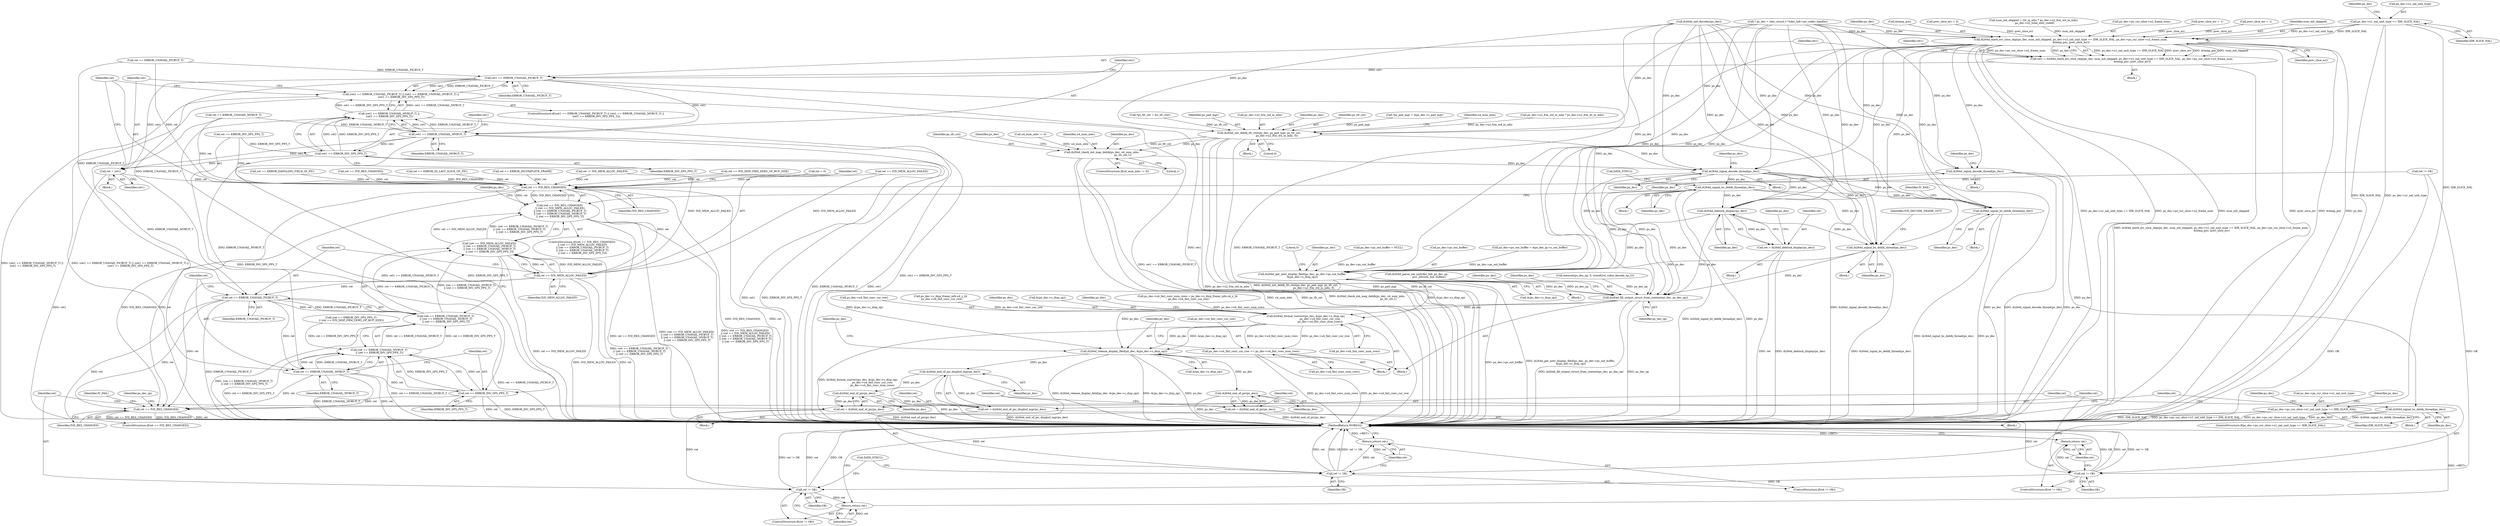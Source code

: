 digraph "0_Android_e86d3cfd2bc28dac421092106751e5638d54a848@pointer" {
"1001589" [label="(Call,ps_dec->u1_nal_unit_type == IDR_SLICE_NAL)"];
"1001586" [label="(Call,ih264d_mark_err_slice_skip(ps_dec, num_mb_skipped, ps_dec->u1_nal_unit_type == IDR_SLICE_NAL, ps_dec->ps_cur_slice->u2_frame_num,\n &temp_poc, prev_slice_err))"];
"1001584" [label="(Call,ret1 = ih264d_mark_err_slice_skip(ps_dec, num_mb_skipped, ps_dec->u1_nal_unit_type == IDR_SLICE_NAL, ps_dec->ps_cur_slice->u2_frame_num,\n &temp_poc, prev_slice_err))"];
"1001604" [label="(Call,ret1 == ERROR_UNAVAIL_PICBUF_T)"];
"1001603" [label="(Call,(ret1 == ERROR_UNAVAIL_PICBUF_T) || (ret1 == ERROR_UNAVAIL_MVBUF_T) ||\n (ret1 == ERROR_INV_SPS_PPS_T))"];
"1001608" [label="(Call,ret1 == ERROR_UNAVAIL_MVBUF_T)"];
"1001607" [label="(Call,(ret1 == ERROR_UNAVAIL_MVBUF_T) ||\n (ret1 == ERROR_INV_SPS_PPS_T))"];
"1001611" [label="(Call,ret1 == ERROR_INV_SPS_PPS_T)"];
"1001615" [label="(Call,ret = ret1)"];
"1001620" [label="(Call,ret == IVD_RES_CHANGED)"];
"1001619" [label="(Call,(ret == IVD_RES_CHANGED)\n || (ret == IVD_MEM_ALLOC_FAILED)\n || (ret == ERROR_UNAVAIL_PICBUF_T)\n || (ret == ERROR_UNAVAIL_MVBUF_T)\n || (ret == ERROR_INV_SPS_PPS_T))"];
"1001624" [label="(Call,ret == IVD_MEM_ALLOC_FAILED)"];
"1001623" [label="(Call,(ret == IVD_MEM_ALLOC_FAILED)\n || (ret == ERROR_UNAVAIL_PICBUF_T)\n || (ret == ERROR_UNAVAIL_MVBUF_T)\n || (ret == ERROR_INV_SPS_PPS_T))"];
"1001628" [label="(Call,ret == ERROR_UNAVAIL_PICBUF_T)"];
"1001627" [label="(Call,(ret == ERROR_UNAVAIL_PICBUF_T)\n || (ret == ERROR_UNAVAIL_MVBUF_T)\n || (ret == ERROR_INV_SPS_PPS_T))"];
"1001632" [label="(Call,ret == ERROR_UNAVAIL_MVBUF_T)"];
"1001631" [label="(Call,(ret == ERROR_UNAVAIL_MVBUF_T)\n || (ret == ERROR_INV_SPS_PPS_T))"];
"1001635" [label="(Call,ret == ERROR_INV_SPS_PPS_T)"];
"1001651" [label="(Call,ret == IVD_RES_CHANGED)"];
"1001639" [label="(Call,ih264d_signal_decode_thread(ps_dec))"];
"1001648" [label="(Call,ih264d_signal_bs_deblk_thread(ps_dec))"];
"1001728" [label="(Call,ih264d_init_deblk_tfr_ctxt(ps_dec, ps_pad_mgr, ps_tfr_cxt,\n                                           ps_dec->u2_frm_wd_in_mbs, 0))"];
"1001752" [label="(Call,ih264d_check_mb_map_deblk(ps_dec, u4_num_mbs,\n                                                   ps_tfr_cxt,1))"];
"1001762" [label="(Call,ih264d_signal_decode_thread(ps_dec))"];
"1001771" [label="(Call,ih264d_signal_bs_deblk_thread(ps_dec))"];
"1001870" [label="(Call,ih264d_signal_bs_deblk_thread(ps_dec))"];
"1001935" [label="(Call,ih264d_deblock_display(ps_dec))"];
"1001933" [label="(Call,ret = ih264d_deblock_display(ps_dec))"];
"1002050" [label="(Call,ih264d_signal_bs_deblk_thread(ps_dec))"];
"1002064" [label="(Call,ih264d_get_next_display_field(ps_dec, ps_dec->ps_out_buffer,\n &(ps_dec->s_disp_op)))"];
"1002092" [label="(Call,ih264d_fill_output_struct_from_context(ps_dec, ps_dec_op))"];
"1002123" [label="(Call,ih264d_format_convert(ps_dec, &(ps_dec->s_disp_op),\n                                  ps_dec->u4_fmt_conv_cur_row,\n                                  ps_dec->u4_fmt_conv_num_rows))"];
"1002135" [label="(Call,ps_dec->u4_fmt_conv_cur_row += ps_dec->u4_fmt_conv_num_rows)"];
"1002142" [label="(Call,ih264d_release_display_field(ps_dec, &(ps_dec->s_disp_op)))"];
"1002234" [label="(Call,ih264d_end_of_pic_dispbuf_mgr(ps_dec))"];
"1002232" [label="(Call,ret = ih264d_end_of_pic_dispbuf_mgr(ps_dec))"];
"1002237" [label="(Call,ret != OK)"];
"1002240" [label="(Return,return ret;)"];
"1002247" [label="(Call,ret != OK)"];
"1002250" [label="(Return,return ret;)"];
"1002244" [label="(Call,ih264d_end_of_pic(ps_dec))"];
"1002242" [label="(Call,ret = ih264d_end_of_pic(ps_dec))"];
"1002256" [label="(Call,ih264d_end_of_pic(ps_dec))"];
"1002254" [label="(Call,ret = ih264d_end_of_pic(ps_dec))"];
"1002259" [label="(Call,ret != OK)"];
"1002262" [label="(Return,return ret;)"];
"1001956" [label="(Call,ps_dec->ps_cur_slice->u1_nal_unit_type == IDR_SLICE_NAL)"];
"1001629" [label="(Identifier,ret)"];
"1002247" [label="(Call,ret != OK)"];
"1001699" [label="(Call,*ps_tfr_cxt = &s_tfr_ctxt)"];
"1001871" [label="(Identifier,ps_dec)"];
"1002051" [label="(Identifier,ps_dec)"];
"1002248" [label="(Identifier,ret)"];
"1001589" [label="(Call,ps_dec->u1_nal_unit_type == IDR_SLICE_NAL)"];
"1001588" [label="(Identifier,num_mb_skipped)"];
"1001615" [label="(Call,ret = ret1)"];
"1001650" [label="(ControlStructure,if(ret == IVD_RES_CHANGED))"];
"1002253" [label="(Block,)"];
"1002135" [label="(Call,ps_dec->u4_fmt_conv_cur_row += ps_dec->u4_fmt_conv_num_rows)"];
"1001773" [label="(Call,DATA_SYNC())"];
"1001873" [label="(Identifier,IV_FAIL)"];
"1000330" [label="(Call,ps_dec->ps_out_buffer = &ps_dec_ip->s_out_buffer)"];
"1002114" [label="(Call,ps_dec->s_disp_frame_info.u4_y_ht\n - ps_dec->u4_fmt_conv_cur_row)"];
"1001870" [label="(Call,ih264d_signal_bs_deblk_thread(ps_dec))"];
"1002244" [label="(Call,ih264d_end_of_pic(ps_dec))"];
"1002249" [label="(Identifier,OK)"];
"1002245" [label="(Identifier,ps_dec)"];
"1001614" [label="(Block,)"];
"1002250" [label="(Return,return ret;)"];
"1002124" [label="(Identifier,ps_dec)"];
"1001381" [label="(Call,ret == ERROR_DANGLING_FIELD_IN_PIC)"];
"1002231" [label="(Block,)"];
"1000194" [label="(Call,ret = 0)"];
"1000159" [label="(Call,* ps_dec = (dec_struct_t *)(dec_hdl->pv_codec_handle))"];
"1001749" [label="(Call,u4_num_mbs != 0)"];
"1002075" [label="(Literal,0)"];
"1002251" [label="(Identifier,ret)"];
"1002241" [label="(Identifier,ret)"];
"1001585" [label="(Identifier,ret1)"];
"1001596" [label="(Identifier,ps_dec)"];
"1001754" [label="(Identifier,u4_num_mbs)"];
"1002098" [label="(Identifier,ps_dec)"];
"1001634" [label="(Identifier,ERROR_UNAVAIL_MVBUF_T)"];
"1002243" [label="(Identifier,ret)"];
"1001936" [label="(Identifier,ps_dec)"];
"1002065" [label="(Identifier,ps_dec)"];
"1001587" [label="(Identifier,ps_dec)"];
"1001593" [label="(Identifier,IDR_SLICE_NAL)"];
"1001359" [label="(Call,ret == ERROR_UNAVAIL_MVBUF_T)"];
"1002139" [label="(Call,ps_dec->u4_fmt_conv_num_rows)"];
"1002152" [label="(Identifier,ps_dec)"];
"1002258" [label="(ControlStructure,if(ret != OK))"];
"1001657" [label="(Identifier,ps_dec_op)"];
"1001599" [label="(Call,&temp_poc)"];
"1001613" [label="(Identifier,ERROR_INV_SPS_PPS_T)"];
"1002132" [label="(Call,ps_dec->u4_fmt_conv_num_rows)"];
"1002254" [label="(Call,ret = ih264d_end_of_pic(ps_dec))"];
"1001347" [label="(Call,ret == IVD_RES_CHANGED)"];
"1001625" [label="(Identifier,ret)"];
"1001607" [label="(Call,(ret1 == ERROR_UNAVAIL_MVBUF_T) ||\n (ret1 == ERROR_INV_SPS_PPS_T))"];
"1001568" [label="(Call,prev_slice_err = 2)"];
"1002056" [label="(Identifier,IVD_DECODE_FRAME_OUT)"];
"1002235" [label="(Identifier,ps_dec)"];
"1002233" [label="(Identifier,ret)"];
"1002052" [label="(Block,)"];
"1001756" [label="(Literal,1)"];
"1001543" [label="(Call,num_mb_skipped = (ht_in_mbs * ps_dec->u2_frm_wd_in_mbs)\n - ps_dec->u2_total_mbs_coded)"];
"1001651" [label="(Call,ret == IVD_RES_CHANGED)"];
"1001649" [label="(Identifier,ps_dec)"];
"1001767" [label="(Identifier,ps_dec)"];
"1001635" [label="(Call,ret == ERROR_INV_SPS_PPS_T)"];
"1001955" [label="(ControlStructure,if(ps_dec->ps_cur_slice->u1_nal_unit_type == IDR_SLICE_NAL))"];
"1001601" [label="(Identifier,prev_slice_err)"];
"1001666" [label="(Block,)"];
"1002109" [label="(Block,)"];
"1001935" [label="(Call,ih264d_deblock_display(ps_dec))"];
"1001636" [label="(Identifier,ret)"];
"1001609" [label="(Identifier,ret1)"];
"1001626" [label="(Identifier,IVD_MEM_ALLOC_FAILED)"];
"1001621" [label="(Identifier,ret)"];
"1001962" [label="(Identifier,IDR_SLICE_NAL)"];
"1001957" [label="(Call,ps_dec->ps_cur_slice->u1_nal_unit_type)"];
"1001395" [label="(Call,ret == ERROR_IN_LAST_SLICE_OF_PIC)"];
"1001652" [label="(Identifier,ret)"];
"1002242" [label="(Call,ret = ih264d_end_of_pic(ps_dec))"];
"1001639" [label="(Call,ih264d_signal_decode_thread(ps_dec))"];
"1001612" [label="(Identifier,ret1)"];
"1001730" [label="(Identifier,ps_pad_mgr)"];
"1002092" [label="(Call,ih264d_fill_output_struct_from_context(ps_dec, ps_dec_op))"];
"1001748" [label="(ControlStructure,if(u4_num_mbs != 0))"];
"1002125" [label="(Call,&(ps_dec->s_disp_op))"];
"1001618" [label="(ControlStructure,if((ret == IVD_RES_CHANGED)\n || (ret == IVD_MEM_ALLOC_FAILED)\n || (ret == ERROR_UNAVAIL_PICBUF_T)\n || (ret == ERROR_UNAVAIL_MVBUF_T)\n || (ret == ERROR_INV_SPS_PPS_T)))"];
"1002049" [label="(Block,)"];
"1001763" [label="(Identifier,ps_dec)"];
"1001653" [label="(Identifier,IVD_RES_CHANGED)"];
"1002136" [label="(Call,ps_dec->u4_fmt_conv_cur_row)"];
"1002262" [label="(Return,return ret;)"];
"1001644" [label="(Identifier,ps_dec)"];
"1001732" [label="(Call,ps_dec->u2_frm_wd_in_mbs)"];
"1001753" [label="(Identifier,ps_dec)"];
"1001973" [label="(Identifier,ps_dec)"];
"1001932" [label="(Block,)"];
"1002240" [label="(Return,return ret;)"];
"1002137" [label="(Identifier,ps_dec)"];
"1002110" [label="(Call,ps_dec->u4_fmt_conv_num_rows = ps_dec->s_disp_frame_info.u4_y_ht\n - ps_dec->u4_fmt_conv_cur_row)"];
"1001664" [label="(Identifier,ps_dec)"];
"1002144" [label="(Call,&(ps_dec->s_disp_op))"];
"1002239" [label="(Identifier,OK)"];
"1001661" [label="(Identifier,IV_FAIL)"];
"1002236" [label="(ControlStructure,if(ret != OK))"];
"1001628" [label="(Call,ret == ERROR_UNAVAIL_PICBUF_T)"];
"1002263" [label="(Identifier,ret)"];
"1002255" [label="(Identifier,ret)"];
"1001755" [label="(Identifier,ps_tfr_cxt)"];
"1001622" [label="(Identifier,IVD_RES_CHANGED)"];
"1001602" [label="(ControlStructure,if((ret1 == ERROR_UNAVAIL_PICBUF_T) || (ret1 == ERROR_UNAVAIL_MVBUF_T) ||\n (ret1 == ERROR_INV_SPS_PPS_T)))"];
"1001729" [label="(Identifier,ps_dec)"];
"1001590" [label="(Call,ps_dec->u1_nal_unit_type)"];
"1001616" [label="(Identifier,ret)"];
"1001731" [label="(Identifier,ps_tfr_cxt)"];
"1001704" [label="(Call,*ps_pad_mgr = &ps_dec->s_pad_mgr)"];
"1002123" [label="(Call,ih264d_format_convert(ps_dec, &(ps_dec->s_disp_op),\n                                  ps_dec->u4_fmt_conv_cur_row,\n                                  ps_dec->u4_fmt_conv_num_rows))"];
"1002237" [label="(Call,ret != OK)"];
"1001624" [label="(Call,ret == IVD_MEM_ALLOC_FAILED)"];
"1001771" [label="(Call,ih264d_signal_bs_deblk_thread(ps_dec))"];
"1002093" [label="(Identifier,ps_dec)"];
"1001956" [label="(Call,ps_dec->ps_cur_slice->u1_nal_unit_type == IDR_SLICE_NAL)"];
"1002069" [label="(Call,&(ps_dec->s_disp_op))"];
"1001637" [label="(Identifier,ERROR_INV_SPS_PPS_T)"];
"1001619" [label="(Call,(ret == IVD_RES_CHANGED)\n || (ret == IVD_MEM_ALLOC_FAILED)\n || (ret == ERROR_UNAVAIL_PICBUF_T)\n || (ret == ERROR_UNAVAIL_MVBUF_T)\n || (ret == ERROR_INV_SPS_PPS_T))"];
"1001940" [label="(Identifier,ps_dec)"];
"1001594" [label="(Call,ps_dec->ps_cur_slice->u2_frame_num)"];
"1001604" [label="(Call,ret1 == ERROR_UNAVAIL_PICBUF_T)"];
"1001633" [label="(Identifier,ret)"];
"1001638" [label="(Block,)"];
"1001648" [label="(Call,ih264d_signal_bs_deblk_thread(ps_dec))"];
"1001759" [label="(Identifier,ps_dec)"];
"1001606" [label="(Identifier,ERROR_UNAVAIL_PICBUF_T)"];
"1001934" [label="(Identifier,ret)"];
"1002257" [label="(Identifier,ps_dec)"];
"1001737" [label="(Identifier,u4_num_mbs)"];
"1002142" [label="(Call,ih264d_release_display_field(ps_dec, &(ps_dec->s_disp_op)))"];
"1001772" [label="(Identifier,ps_dec)"];
"1002234" [label="(Call,ih264d_end_of_pic_dispbuf_mgr(ps_dec))"];
"1002238" [label="(Identifier,ret)"];
"1002246" [label="(ControlStructure,if(ret != OK))"];
"1002064" [label="(Call,ih264d_get_next_display_field(ps_dec, ps_dec->ps_out_buffer,\n &(ps_dec->s_disp_op)))"];
"1001869" [label="(Block,)"];
"1002050" [label="(Call,ih264d_signal_bs_deblk_thread(ps_dec))"];
"1001378" [label="(Call,ret == ERROR_INCOMPLETE_FRAME)"];
"1001366" [label="(Call,ret == IVD_DISP_FRM_ZERO_OP_BUF_SIZE)"];
"1001623" [label="(Call,(ret == IVD_MEM_ALLOC_FAILED)\n || (ret == ERROR_UNAVAIL_PICBUF_T)\n || (ret == ERROR_UNAVAIL_MVBUF_T)\n || (ret == ERROR_INV_SPS_PPS_T))"];
"1001617" [label="(Identifier,ret1)"];
"1001363" [label="(Call,ret == ERROR_INV_SPS_PPS_T)"];
"1001752" [label="(Call,ih264d_check_mb_map_deblk(ps_dec, u4_num_mbs,\n                                                   ps_tfr_cxt,1))"];
"1001647" [label="(Block,)"];
"1001586" [label="(Call,ih264d_mark_err_slice_skip(ps_dec, num_mb_skipped, ps_dec->u1_nal_unit_type == IDR_SLICE_NAL, ps_dec->ps_cur_slice->u2_frame_num,\n &temp_poc, prev_slice_err))"];
"1002129" [label="(Call,ps_dec->u4_fmt_conv_cur_row)"];
"1002232" [label="(Call,ret = ih264d_end_of_pic_dispbuf_mgr(ps_dec))"];
"1001933" [label="(Call,ret = ih264d_deblock_display(ps_dec))"];
"1000317" [label="(Call,ps_dec->ps_out_buffer = NULL)"];
"1002066" [label="(Call,ps_dec->ps_out_buffer)"];
"1002264" [label="(Call,DATA_SYNC())"];
"1002272" [label="(MethodReturn,WORD32)"];
"1001564" [label="(Call,prev_slice_err = 1)"];
"1001735" [label="(Literal,0)"];
"1000233" [label="(Call,memset(ps_dec_op, 0, sizeof(ivd_video_decode_op_t)))"];
"1001640" [label="(Identifier,ps_dec)"];
"1001524" [label="(Block,)"];
"1002256" [label="(Call,ih264d_end_of_pic(ps_dec))"];
"1001630" [label="(Identifier,ERROR_UNAVAIL_PICBUF_T)"];
"1001713" [label="(Call,ps_dec->u2_frm_wd_in_mbs * ps_dec->u2_frm_ht_in_mbs)"];
"1001605" [label="(Identifier,ret1)"];
"1001728" [label="(Call,ih264d_init_deblk_tfr_ctxt(ps_dec, ps_pad_mgr, ps_tfr_cxt,\n                                           ps_dec->u2_frm_wd_in_mbs, 0))"];
"1002063" [label="(Block,)"];
"1002094" [label="(Identifier,ps_dec_op)"];
"1001608" [label="(Call,ret1 == ERROR_UNAVAIL_MVBUF_T)"];
"1001770" [label="(Block,)"];
"1001510" [label="(Call,ret != IVD_MEM_ALLOC_FAILED)"];
"1001631" [label="(Call,(ret == ERROR_UNAVAIL_MVBUF_T)\n || (ret == ERROR_INV_SPS_PPS_T))"];
"1001632" [label="(Call,ret == ERROR_UNAVAIL_MVBUF_T)"];
"1001694" [label="(Block,)"];
"1001581" [label="(Call,prev_slice_err = 1)"];
"1001351" [label="(Call,ret == IVD_MEM_ALLOC_FAILED)"];
"1001326" [label="(Call,ret != OK)"];
"1001966" [label="(Identifier,ps_dec)"];
"1002259" [label="(Call,ret != OK)"];
"1001584" [label="(Call,ret1 = ih264d_mark_err_slice_skip(ps_dec, num_mb_skipped, ps_dec->u1_nal_unit_type == IDR_SLICE_NAL, ps_dec->ps_cur_slice->u2_frame_num,\n &temp_poc, prev_slice_err))"];
"1001762" [label="(Call,ih264d_signal_decode_thread(ps_dec))"];
"1001355" [label="(Call,ret == ERROR_UNAVAIL_PICBUF_T)"];
"1001320" [label="(Call,ih264d_parse_nal_unit(dec_hdl, ps_dec_op,\n                              pu1_bitstrm_buf, buflen))"];
"1001603" [label="(Call,(ret1 == ERROR_UNAVAIL_PICBUF_T) || (ret1 == ERROR_UNAVAIL_MVBUF_T) ||\n (ret1 == ERROR_INV_SPS_PPS_T))"];
"1001611" [label="(Call,ret1 == ERROR_INV_SPS_PPS_T)"];
"1000918" [label="(Call,ih264d_init_decoder(ps_dec))"];
"1001362" [label="(Call,(ret == ERROR_INV_SPS_PPS_T)\n || (ret == IVD_DISP_FRM_ZERO_OP_BUF_SIZE))"];
"1001610" [label="(Identifier,ERROR_UNAVAIL_MVBUF_T)"];
"1001627" [label="(Call,(ret == ERROR_UNAVAIL_PICBUF_T)\n || (ret == ERROR_UNAVAIL_MVBUF_T)\n || (ret == ERROR_INV_SPS_PPS_T))"];
"1002143" [label="(Identifier,ps_dec)"];
"1002260" [label="(Identifier,ret)"];
"1002261" [label="(Identifier,OK)"];
"1001620" [label="(Call,ret == IVD_RES_CHANGED)"];
"1001589" -> "1001586"  [label="AST: "];
"1001589" -> "1001593"  [label="CFG: "];
"1001590" -> "1001589"  [label="AST: "];
"1001593" -> "1001589"  [label="AST: "];
"1001596" -> "1001589"  [label="CFG: "];
"1001589" -> "1002272"  [label="DDG: IDR_SLICE_NAL"];
"1001589" -> "1002272"  [label="DDG: ps_dec->u1_nal_unit_type"];
"1001589" -> "1001586"  [label="DDG: ps_dec->u1_nal_unit_type"];
"1001589" -> "1001586"  [label="DDG: IDR_SLICE_NAL"];
"1001589" -> "1001956"  [label="DDG: IDR_SLICE_NAL"];
"1001586" -> "1001584"  [label="AST: "];
"1001586" -> "1001601"  [label="CFG: "];
"1001587" -> "1001586"  [label="AST: "];
"1001588" -> "1001586"  [label="AST: "];
"1001594" -> "1001586"  [label="AST: "];
"1001599" -> "1001586"  [label="AST: "];
"1001601" -> "1001586"  [label="AST: "];
"1001584" -> "1001586"  [label="CFG: "];
"1001586" -> "1002272"  [label="DDG: &temp_poc"];
"1001586" -> "1002272"  [label="DDG: ps_dec"];
"1001586" -> "1002272"  [label="DDG: ps_dec->u1_nal_unit_type == IDR_SLICE_NAL"];
"1001586" -> "1002272"  [label="DDG: ps_dec->ps_cur_slice->u2_frame_num"];
"1001586" -> "1002272"  [label="DDG: num_mb_skipped"];
"1001586" -> "1002272"  [label="DDG: prev_slice_err"];
"1001586" -> "1001584"  [label="DDG: ps_dec->u1_nal_unit_type == IDR_SLICE_NAL"];
"1001586" -> "1001584"  [label="DDG: prev_slice_err"];
"1001586" -> "1001584"  [label="DDG: &temp_poc"];
"1001586" -> "1001584"  [label="DDG: num_mb_skipped"];
"1001586" -> "1001584"  [label="DDG: ps_dec->ps_cur_slice->u2_frame_num"];
"1001586" -> "1001584"  [label="DDG: ps_dec"];
"1000918" -> "1001586"  [label="DDG: ps_dec"];
"1000159" -> "1001586"  [label="DDG: ps_dec"];
"1001543" -> "1001586"  [label="DDG: num_mb_skipped"];
"1001568" -> "1001586"  [label="DDG: prev_slice_err"];
"1001581" -> "1001586"  [label="DDG: prev_slice_err"];
"1001564" -> "1001586"  [label="DDG: prev_slice_err"];
"1001586" -> "1001639"  [label="DDG: ps_dec"];
"1001586" -> "1001728"  [label="DDG: ps_dec"];
"1001586" -> "1001762"  [label="DDG: ps_dec"];
"1001586" -> "1001870"  [label="DDG: ps_dec"];
"1001586" -> "1001935"  [label="DDG: ps_dec"];
"1001586" -> "1002050"  [label="DDG: ps_dec"];
"1001586" -> "1002064"  [label="DDG: ps_dec"];
"1001586" -> "1002092"  [label="DDG: ps_dec"];
"1001584" -> "1001524"  [label="AST: "];
"1001585" -> "1001584"  [label="AST: "];
"1001605" -> "1001584"  [label="CFG: "];
"1001584" -> "1002272"  [label="DDG: ih264d_mark_err_slice_skip(ps_dec, num_mb_skipped, ps_dec->u1_nal_unit_type == IDR_SLICE_NAL, ps_dec->ps_cur_slice->u2_frame_num,\n &temp_poc, prev_slice_err)"];
"1001584" -> "1001604"  [label="DDG: ret1"];
"1001604" -> "1001603"  [label="AST: "];
"1001604" -> "1001606"  [label="CFG: "];
"1001605" -> "1001604"  [label="AST: "];
"1001606" -> "1001604"  [label="AST: "];
"1001609" -> "1001604"  [label="CFG: "];
"1001603" -> "1001604"  [label="CFG: "];
"1001604" -> "1002272"  [label="DDG: ret1"];
"1001604" -> "1002272"  [label="DDG: ERROR_UNAVAIL_PICBUF_T"];
"1001604" -> "1001603"  [label="DDG: ret1"];
"1001604" -> "1001603"  [label="DDG: ERROR_UNAVAIL_PICBUF_T"];
"1001355" -> "1001604"  [label="DDG: ERROR_UNAVAIL_PICBUF_T"];
"1001604" -> "1001608"  [label="DDG: ret1"];
"1001604" -> "1001615"  [label="DDG: ret1"];
"1001604" -> "1001628"  [label="DDG: ERROR_UNAVAIL_PICBUF_T"];
"1001603" -> "1001602"  [label="AST: "];
"1001603" -> "1001607"  [label="CFG: "];
"1001607" -> "1001603"  [label="AST: "];
"1001616" -> "1001603"  [label="CFG: "];
"1001621" -> "1001603"  [label="CFG: "];
"1001603" -> "1002272"  [label="DDG: (ret1 == ERROR_UNAVAIL_MVBUF_T) ||\n (ret1 == ERROR_INV_SPS_PPS_T)"];
"1001603" -> "1002272"  [label="DDG: ret1 == ERROR_UNAVAIL_PICBUF_T"];
"1001603" -> "1002272"  [label="DDG: (ret1 == ERROR_UNAVAIL_PICBUF_T) || (ret1 == ERROR_UNAVAIL_MVBUF_T) ||\n (ret1 == ERROR_INV_SPS_PPS_T)"];
"1001607" -> "1001603"  [label="DDG: ret1 == ERROR_UNAVAIL_MVBUF_T"];
"1001607" -> "1001603"  [label="DDG: ret1 == ERROR_INV_SPS_PPS_T"];
"1001608" -> "1001607"  [label="AST: "];
"1001608" -> "1001610"  [label="CFG: "];
"1001609" -> "1001608"  [label="AST: "];
"1001610" -> "1001608"  [label="AST: "];
"1001612" -> "1001608"  [label="CFG: "];
"1001607" -> "1001608"  [label="CFG: "];
"1001608" -> "1002272"  [label="DDG: ERROR_UNAVAIL_MVBUF_T"];
"1001608" -> "1002272"  [label="DDG: ret1"];
"1001608" -> "1001607"  [label="DDG: ret1"];
"1001608" -> "1001607"  [label="DDG: ERROR_UNAVAIL_MVBUF_T"];
"1001359" -> "1001608"  [label="DDG: ERROR_UNAVAIL_MVBUF_T"];
"1001608" -> "1001611"  [label="DDG: ret1"];
"1001608" -> "1001615"  [label="DDG: ret1"];
"1001608" -> "1001632"  [label="DDG: ERROR_UNAVAIL_MVBUF_T"];
"1001607" -> "1001611"  [label="CFG: "];
"1001611" -> "1001607"  [label="AST: "];
"1001607" -> "1002272"  [label="DDG: ret1 == ERROR_INV_SPS_PPS_T"];
"1001607" -> "1002272"  [label="DDG: ret1 == ERROR_UNAVAIL_MVBUF_T"];
"1001611" -> "1001607"  [label="DDG: ret1"];
"1001611" -> "1001607"  [label="DDG: ERROR_INV_SPS_PPS_T"];
"1001611" -> "1001613"  [label="CFG: "];
"1001612" -> "1001611"  [label="AST: "];
"1001613" -> "1001611"  [label="AST: "];
"1001611" -> "1002272"  [label="DDG: ret1"];
"1001611" -> "1002272"  [label="DDG: ERROR_INV_SPS_PPS_T"];
"1001363" -> "1001611"  [label="DDG: ERROR_INV_SPS_PPS_T"];
"1001611" -> "1001615"  [label="DDG: ret1"];
"1001611" -> "1001635"  [label="DDG: ERROR_INV_SPS_PPS_T"];
"1001615" -> "1001614"  [label="AST: "];
"1001615" -> "1001617"  [label="CFG: "];
"1001616" -> "1001615"  [label="AST: "];
"1001617" -> "1001615"  [label="AST: "];
"1001621" -> "1001615"  [label="CFG: "];
"1001615" -> "1002272"  [label="DDG: ret1"];
"1001615" -> "1001620"  [label="DDG: ret"];
"1001620" -> "1001619"  [label="AST: "];
"1001620" -> "1001622"  [label="CFG: "];
"1001621" -> "1001620"  [label="AST: "];
"1001622" -> "1001620"  [label="AST: "];
"1001625" -> "1001620"  [label="CFG: "];
"1001619" -> "1001620"  [label="CFG: "];
"1001620" -> "1002272"  [label="DDG: ret"];
"1001620" -> "1002272"  [label="DDG: IVD_RES_CHANGED"];
"1001620" -> "1001619"  [label="DDG: ret"];
"1001620" -> "1001619"  [label="DDG: IVD_RES_CHANGED"];
"1001381" -> "1001620"  [label="DDG: ret"];
"1001355" -> "1001620"  [label="DDG: ret"];
"1001366" -> "1001620"  [label="DDG: ret"];
"1001326" -> "1001620"  [label="DDG: ret"];
"1001378" -> "1001620"  [label="DDG: ret"];
"1001395" -> "1001620"  [label="DDG: ret"];
"1001510" -> "1001620"  [label="DDG: ret"];
"1000194" -> "1001620"  [label="DDG: ret"];
"1001359" -> "1001620"  [label="DDG: ret"];
"1001351" -> "1001620"  [label="DDG: ret"];
"1001347" -> "1001620"  [label="DDG: ret"];
"1001347" -> "1001620"  [label="DDG: IVD_RES_CHANGED"];
"1001363" -> "1001620"  [label="DDG: ret"];
"1001620" -> "1001624"  [label="DDG: ret"];
"1001620" -> "1001651"  [label="DDG: ret"];
"1001620" -> "1001651"  [label="DDG: IVD_RES_CHANGED"];
"1001619" -> "1001618"  [label="AST: "];
"1001619" -> "1001623"  [label="CFG: "];
"1001623" -> "1001619"  [label="AST: "];
"1001640" -> "1001619"  [label="CFG: "];
"1001664" -> "1001619"  [label="CFG: "];
"1001619" -> "1002272"  [label="DDG: (ret == IVD_MEM_ALLOC_FAILED)\n || (ret == ERROR_UNAVAIL_PICBUF_T)\n || (ret == ERROR_UNAVAIL_MVBUF_T)\n || (ret == ERROR_INV_SPS_PPS_T)"];
"1001619" -> "1002272"  [label="DDG: (ret == IVD_RES_CHANGED)\n || (ret == IVD_MEM_ALLOC_FAILED)\n || (ret == ERROR_UNAVAIL_PICBUF_T)\n || (ret == ERROR_UNAVAIL_MVBUF_T)\n || (ret == ERROR_INV_SPS_PPS_T)"];
"1001619" -> "1002272"  [label="DDG: ret == IVD_RES_CHANGED"];
"1001623" -> "1001619"  [label="DDG: ret == IVD_MEM_ALLOC_FAILED"];
"1001623" -> "1001619"  [label="DDG: (ret == ERROR_UNAVAIL_PICBUF_T)\n || (ret == ERROR_UNAVAIL_MVBUF_T)\n || (ret == ERROR_INV_SPS_PPS_T)"];
"1001624" -> "1001623"  [label="AST: "];
"1001624" -> "1001626"  [label="CFG: "];
"1001625" -> "1001624"  [label="AST: "];
"1001626" -> "1001624"  [label="AST: "];
"1001629" -> "1001624"  [label="CFG: "];
"1001623" -> "1001624"  [label="CFG: "];
"1001624" -> "1002272"  [label="DDG: IVD_MEM_ALLOC_FAILED"];
"1001624" -> "1002272"  [label="DDG: ret"];
"1001624" -> "1001623"  [label="DDG: ret"];
"1001624" -> "1001623"  [label="DDG: IVD_MEM_ALLOC_FAILED"];
"1001510" -> "1001624"  [label="DDG: IVD_MEM_ALLOC_FAILED"];
"1001351" -> "1001624"  [label="DDG: IVD_MEM_ALLOC_FAILED"];
"1001624" -> "1001628"  [label="DDG: ret"];
"1001624" -> "1001651"  [label="DDG: ret"];
"1001623" -> "1001627"  [label="CFG: "];
"1001627" -> "1001623"  [label="AST: "];
"1001623" -> "1002272"  [label="DDG: ret == IVD_MEM_ALLOC_FAILED"];
"1001623" -> "1002272"  [label="DDG: (ret == ERROR_UNAVAIL_PICBUF_T)\n || (ret == ERROR_UNAVAIL_MVBUF_T)\n || (ret == ERROR_INV_SPS_PPS_T)"];
"1001627" -> "1001623"  [label="DDG: ret == ERROR_UNAVAIL_PICBUF_T"];
"1001627" -> "1001623"  [label="DDG: (ret == ERROR_UNAVAIL_MVBUF_T)\n || (ret == ERROR_INV_SPS_PPS_T)"];
"1001628" -> "1001627"  [label="AST: "];
"1001628" -> "1001630"  [label="CFG: "];
"1001629" -> "1001628"  [label="AST: "];
"1001630" -> "1001628"  [label="AST: "];
"1001633" -> "1001628"  [label="CFG: "];
"1001627" -> "1001628"  [label="CFG: "];
"1001628" -> "1002272"  [label="DDG: ret"];
"1001628" -> "1002272"  [label="DDG: ERROR_UNAVAIL_PICBUF_T"];
"1001628" -> "1001627"  [label="DDG: ret"];
"1001628" -> "1001627"  [label="DDG: ERROR_UNAVAIL_PICBUF_T"];
"1001355" -> "1001628"  [label="DDG: ERROR_UNAVAIL_PICBUF_T"];
"1001628" -> "1001632"  [label="DDG: ret"];
"1001628" -> "1001651"  [label="DDG: ret"];
"1001627" -> "1001631"  [label="CFG: "];
"1001631" -> "1001627"  [label="AST: "];
"1001627" -> "1002272"  [label="DDG: (ret == ERROR_UNAVAIL_MVBUF_T)\n || (ret == ERROR_INV_SPS_PPS_T)"];
"1001627" -> "1002272"  [label="DDG: ret == ERROR_UNAVAIL_PICBUF_T"];
"1001631" -> "1001627"  [label="DDG: ret == ERROR_UNAVAIL_MVBUF_T"];
"1001631" -> "1001627"  [label="DDG: ret == ERROR_INV_SPS_PPS_T"];
"1001632" -> "1001631"  [label="AST: "];
"1001632" -> "1001634"  [label="CFG: "];
"1001633" -> "1001632"  [label="AST: "];
"1001634" -> "1001632"  [label="AST: "];
"1001636" -> "1001632"  [label="CFG: "];
"1001631" -> "1001632"  [label="CFG: "];
"1001632" -> "1002272"  [label="DDG: ret"];
"1001632" -> "1002272"  [label="DDG: ERROR_UNAVAIL_MVBUF_T"];
"1001632" -> "1001631"  [label="DDG: ret"];
"1001632" -> "1001631"  [label="DDG: ERROR_UNAVAIL_MVBUF_T"];
"1001359" -> "1001632"  [label="DDG: ERROR_UNAVAIL_MVBUF_T"];
"1001632" -> "1001635"  [label="DDG: ret"];
"1001632" -> "1001651"  [label="DDG: ret"];
"1001631" -> "1001635"  [label="CFG: "];
"1001635" -> "1001631"  [label="AST: "];
"1001631" -> "1002272"  [label="DDG: ret == ERROR_UNAVAIL_MVBUF_T"];
"1001631" -> "1002272"  [label="DDG: ret == ERROR_INV_SPS_PPS_T"];
"1001635" -> "1001631"  [label="DDG: ret"];
"1001635" -> "1001631"  [label="DDG: ERROR_INV_SPS_PPS_T"];
"1001362" -> "1001631"  [label="DDG: ret == ERROR_INV_SPS_PPS_T"];
"1001635" -> "1001637"  [label="CFG: "];
"1001636" -> "1001635"  [label="AST: "];
"1001637" -> "1001635"  [label="AST: "];
"1001635" -> "1002272"  [label="DDG: ret"];
"1001635" -> "1002272"  [label="DDG: ERROR_INV_SPS_PPS_T"];
"1001363" -> "1001635"  [label="DDG: ERROR_INV_SPS_PPS_T"];
"1001635" -> "1001651"  [label="DDG: ret"];
"1001651" -> "1001650"  [label="AST: "];
"1001651" -> "1001653"  [label="CFG: "];
"1001652" -> "1001651"  [label="AST: "];
"1001653" -> "1001651"  [label="AST: "];
"1001657" -> "1001651"  [label="CFG: "];
"1001661" -> "1001651"  [label="CFG: "];
"1001651" -> "1002272"  [label="DDG: ret == IVD_RES_CHANGED"];
"1001651" -> "1002272"  [label="DDG: IVD_RES_CHANGED"];
"1001651" -> "1002272"  [label="DDG: ret"];
"1001639" -> "1001638"  [label="AST: "];
"1001639" -> "1001640"  [label="CFG: "];
"1001640" -> "1001639"  [label="AST: "];
"1001644" -> "1001639"  [label="CFG: "];
"1001639" -> "1002272"  [label="DDG: ps_dec"];
"1001639" -> "1002272"  [label="DDG: ih264d_signal_decode_thread(ps_dec)"];
"1000918" -> "1001639"  [label="DDG: ps_dec"];
"1000159" -> "1001639"  [label="DDG: ps_dec"];
"1001639" -> "1001648"  [label="DDG: ps_dec"];
"1001648" -> "1001647"  [label="AST: "];
"1001648" -> "1001649"  [label="CFG: "];
"1001649" -> "1001648"  [label="AST: "];
"1001652" -> "1001648"  [label="CFG: "];
"1001648" -> "1002272"  [label="DDG: ps_dec"];
"1001648" -> "1002272"  [label="DDG: ih264d_signal_bs_deblk_thread(ps_dec)"];
"1001728" -> "1001694"  [label="AST: "];
"1001728" -> "1001735"  [label="CFG: "];
"1001729" -> "1001728"  [label="AST: "];
"1001730" -> "1001728"  [label="AST: "];
"1001731" -> "1001728"  [label="AST: "];
"1001732" -> "1001728"  [label="AST: "];
"1001735" -> "1001728"  [label="AST: "];
"1001737" -> "1001728"  [label="CFG: "];
"1001728" -> "1002272"  [label="DDG: ps_pad_mgr"];
"1001728" -> "1002272"  [label="DDG: ps_tfr_cxt"];
"1001728" -> "1002272"  [label="DDG: ps_dec->u2_frm_wd_in_mbs"];
"1001728" -> "1002272"  [label="DDG: ih264d_init_deblk_tfr_ctxt(ps_dec, ps_pad_mgr, ps_tfr_cxt,\n                                           ps_dec->u2_frm_wd_in_mbs, 0)"];
"1000918" -> "1001728"  [label="DDG: ps_dec"];
"1000159" -> "1001728"  [label="DDG: ps_dec"];
"1001704" -> "1001728"  [label="DDG: ps_pad_mgr"];
"1001699" -> "1001728"  [label="DDG: ps_tfr_cxt"];
"1001713" -> "1001728"  [label="DDG: ps_dec->u2_frm_wd_in_mbs"];
"1001728" -> "1001752"  [label="DDG: ps_dec"];
"1001728" -> "1001752"  [label="DDG: ps_tfr_cxt"];
"1001728" -> "1001762"  [label="DDG: ps_dec"];
"1001752" -> "1001748"  [label="AST: "];
"1001752" -> "1001756"  [label="CFG: "];
"1001753" -> "1001752"  [label="AST: "];
"1001754" -> "1001752"  [label="AST: "];
"1001755" -> "1001752"  [label="AST: "];
"1001756" -> "1001752"  [label="AST: "];
"1001759" -> "1001752"  [label="CFG: "];
"1001752" -> "1002272"  [label="DDG: ps_tfr_cxt"];
"1001752" -> "1002272"  [label="DDG: ih264d_check_mb_map_deblk(ps_dec, u4_num_mbs,\n                                                   ps_tfr_cxt,1)"];
"1001752" -> "1002272"  [label="DDG: u4_num_mbs"];
"1001749" -> "1001752"  [label="DDG: u4_num_mbs"];
"1001752" -> "1001762"  [label="DDG: ps_dec"];
"1001762" -> "1001666"  [label="AST: "];
"1001762" -> "1001763"  [label="CFG: "];
"1001763" -> "1001762"  [label="AST: "];
"1001767" -> "1001762"  [label="CFG: "];
"1001762" -> "1002272"  [label="DDG: ih264d_signal_decode_thread(ps_dec)"];
"1001762" -> "1002272"  [label="DDG: ps_dec"];
"1000918" -> "1001762"  [label="DDG: ps_dec"];
"1000159" -> "1001762"  [label="DDG: ps_dec"];
"1001762" -> "1001771"  [label="DDG: ps_dec"];
"1001762" -> "1001870"  [label="DDG: ps_dec"];
"1001762" -> "1001935"  [label="DDG: ps_dec"];
"1001762" -> "1002050"  [label="DDG: ps_dec"];
"1001762" -> "1002064"  [label="DDG: ps_dec"];
"1001762" -> "1002092"  [label="DDG: ps_dec"];
"1001771" -> "1001770"  [label="AST: "];
"1001771" -> "1001772"  [label="CFG: "];
"1001772" -> "1001771"  [label="AST: "];
"1001773" -> "1001771"  [label="CFG: "];
"1001771" -> "1002272"  [label="DDG: ih264d_signal_bs_deblk_thread(ps_dec)"];
"1001771" -> "1002272"  [label="DDG: ps_dec"];
"1001771" -> "1001870"  [label="DDG: ps_dec"];
"1001771" -> "1001935"  [label="DDG: ps_dec"];
"1001771" -> "1002050"  [label="DDG: ps_dec"];
"1001771" -> "1002064"  [label="DDG: ps_dec"];
"1001771" -> "1002092"  [label="DDG: ps_dec"];
"1001870" -> "1001869"  [label="AST: "];
"1001870" -> "1001871"  [label="CFG: "];
"1001871" -> "1001870"  [label="AST: "];
"1001873" -> "1001870"  [label="CFG: "];
"1001870" -> "1002272"  [label="DDG: ih264d_signal_bs_deblk_thread(ps_dec)"];
"1001870" -> "1002272"  [label="DDG: ps_dec"];
"1000918" -> "1001870"  [label="DDG: ps_dec"];
"1000159" -> "1001870"  [label="DDG: ps_dec"];
"1001935" -> "1001933"  [label="AST: "];
"1001935" -> "1001936"  [label="CFG: "];
"1001936" -> "1001935"  [label="AST: "];
"1001933" -> "1001935"  [label="CFG: "];
"1001935" -> "1001933"  [label="DDG: ps_dec"];
"1000918" -> "1001935"  [label="DDG: ps_dec"];
"1000159" -> "1001935"  [label="DDG: ps_dec"];
"1001935" -> "1002050"  [label="DDG: ps_dec"];
"1001935" -> "1002064"  [label="DDG: ps_dec"];
"1001935" -> "1002092"  [label="DDG: ps_dec"];
"1001933" -> "1001932"  [label="AST: "];
"1001934" -> "1001933"  [label="AST: "];
"1001940" -> "1001933"  [label="CFG: "];
"1001933" -> "1002272"  [label="DDG: ret"];
"1001933" -> "1002272"  [label="DDG: ih264d_deblock_display(ps_dec)"];
"1002050" -> "1002049"  [label="AST: "];
"1002050" -> "1002051"  [label="CFG: "];
"1002051" -> "1002050"  [label="AST: "];
"1002056" -> "1002050"  [label="CFG: "];
"1002050" -> "1002272"  [label="DDG: ih264d_signal_bs_deblk_thread(ps_dec)"];
"1000918" -> "1002050"  [label="DDG: ps_dec"];
"1000159" -> "1002050"  [label="DDG: ps_dec"];
"1002050" -> "1002064"  [label="DDG: ps_dec"];
"1002050" -> "1002092"  [label="DDG: ps_dec"];
"1002064" -> "1002063"  [label="AST: "];
"1002064" -> "1002069"  [label="CFG: "];
"1002065" -> "1002064"  [label="AST: "];
"1002066" -> "1002064"  [label="AST: "];
"1002069" -> "1002064"  [label="AST: "];
"1002075" -> "1002064"  [label="CFG: "];
"1002064" -> "1002272"  [label="DDG: ps_dec->ps_out_buffer"];
"1002064" -> "1002272"  [label="DDG: ih264d_get_next_display_field(ps_dec, ps_dec->ps_out_buffer,\n &(ps_dec->s_disp_op))"];
"1000918" -> "1002064"  [label="DDG: ps_dec"];
"1000159" -> "1002064"  [label="DDG: ps_dec"];
"1000330" -> "1002064"  [label="DDG: ps_dec->ps_out_buffer"];
"1000317" -> "1002064"  [label="DDG: ps_dec->ps_out_buffer"];
"1002064" -> "1002092"  [label="DDG: ps_dec"];
"1002064" -> "1002123"  [label="DDG: &(ps_dec->s_disp_op)"];
"1002064" -> "1002142"  [label="DDG: &(ps_dec->s_disp_op)"];
"1002092" -> "1002052"  [label="AST: "];
"1002092" -> "1002094"  [label="CFG: "];
"1002093" -> "1002092"  [label="AST: "];
"1002094" -> "1002092"  [label="AST: "];
"1002098" -> "1002092"  [label="CFG: "];
"1002092" -> "1002272"  [label="DDG: ih264d_fill_output_struct_from_context(ps_dec, ps_dec_op)"];
"1002092" -> "1002272"  [label="DDG: ps_dec_op"];
"1000918" -> "1002092"  [label="DDG: ps_dec"];
"1000159" -> "1002092"  [label="DDG: ps_dec"];
"1001320" -> "1002092"  [label="DDG: ps_dec_op"];
"1000233" -> "1002092"  [label="DDG: ps_dec_op"];
"1002092" -> "1002123"  [label="DDG: ps_dec"];
"1002092" -> "1002142"  [label="DDG: ps_dec"];
"1002123" -> "1002109"  [label="AST: "];
"1002123" -> "1002132"  [label="CFG: "];
"1002124" -> "1002123"  [label="AST: "];
"1002125" -> "1002123"  [label="AST: "];
"1002129" -> "1002123"  [label="AST: "];
"1002132" -> "1002123"  [label="AST: "];
"1002137" -> "1002123"  [label="CFG: "];
"1002123" -> "1002272"  [label="DDG: ih264d_format_convert(ps_dec, &(ps_dec->s_disp_op),\n                                  ps_dec->u4_fmt_conv_cur_row,\n                                  ps_dec->u4_fmt_conv_num_rows)"];
"1002114" -> "1002123"  [label="DDG: ps_dec->u4_fmt_conv_cur_row"];
"1002110" -> "1002123"  [label="DDG: ps_dec->u4_fmt_conv_num_rows"];
"1002123" -> "1002135"  [label="DDG: ps_dec->u4_fmt_conv_num_rows"];
"1002123" -> "1002135"  [label="DDG: ps_dec->u4_fmt_conv_cur_row"];
"1002123" -> "1002142"  [label="DDG: ps_dec"];
"1002123" -> "1002142"  [label="DDG: &(ps_dec->s_disp_op)"];
"1002135" -> "1002109"  [label="AST: "];
"1002135" -> "1002139"  [label="CFG: "];
"1002136" -> "1002135"  [label="AST: "];
"1002139" -> "1002135"  [label="AST: "];
"1002143" -> "1002135"  [label="CFG: "];
"1002135" -> "1002272"  [label="DDG: ps_dec->u4_fmt_conv_num_rows"];
"1002135" -> "1002272"  [label="DDG: ps_dec->u4_fmt_conv_cur_row"];
"1002142" -> "1002052"  [label="AST: "];
"1002142" -> "1002144"  [label="CFG: "];
"1002143" -> "1002142"  [label="AST: "];
"1002144" -> "1002142"  [label="AST: "];
"1002152" -> "1002142"  [label="CFG: "];
"1002142" -> "1002272"  [label="DDG: ih264d_release_display_field(ps_dec, &(ps_dec->s_disp_op))"];
"1002142" -> "1002272"  [label="DDG: &(ps_dec->s_disp_op)"];
"1002142" -> "1002272"  [label="DDG: ps_dec"];
"1002142" -> "1002234"  [label="DDG: ps_dec"];
"1002142" -> "1002256"  [label="DDG: ps_dec"];
"1002234" -> "1002232"  [label="AST: "];
"1002234" -> "1002235"  [label="CFG: "];
"1002235" -> "1002234"  [label="AST: "];
"1002232" -> "1002234"  [label="CFG: "];
"1002234" -> "1002272"  [label="DDG: ps_dec"];
"1002234" -> "1002232"  [label="DDG: ps_dec"];
"1002234" -> "1002244"  [label="DDG: ps_dec"];
"1002232" -> "1002231"  [label="AST: "];
"1002233" -> "1002232"  [label="AST: "];
"1002238" -> "1002232"  [label="CFG: "];
"1002232" -> "1002272"  [label="DDG: ih264d_end_of_pic_dispbuf_mgr(ps_dec)"];
"1002232" -> "1002237"  [label="DDG: ret"];
"1002237" -> "1002236"  [label="AST: "];
"1002237" -> "1002239"  [label="CFG: "];
"1002238" -> "1002237"  [label="AST: "];
"1002239" -> "1002237"  [label="AST: "];
"1002241" -> "1002237"  [label="CFG: "];
"1002243" -> "1002237"  [label="CFG: "];
"1002237" -> "1002272"  [label="DDG: OK"];
"1002237" -> "1002272"  [label="DDG: ret"];
"1002237" -> "1002272"  [label="DDG: ret != OK"];
"1001326" -> "1002237"  [label="DDG: OK"];
"1002237" -> "1002240"  [label="DDG: ret"];
"1002237" -> "1002247"  [label="DDG: OK"];
"1002240" -> "1002236"  [label="AST: "];
"1002240" -> "1002241"  [label="CFG: "];
"1002241" -> "1002240"  [label="AST: "];
"1002272" -> "1002240"  [label="CFG: "];
"1002240" -> "1002272"  [label="DDG: <RET>"];
"1002241" -> "1002240"  [label="DDG: ret"];
"1002247" -> "1002246"  [label="AST: "];
"1002247" -> "1002249"  [label="CFG: "];
"1002248" -> "1002247"  [label="AST: "];
"1002249" -> "1002247"  [label="AST: "];
"1002251" -> "1002247"  [label="CFG: "];
"1002264" -> "1002247"  [label="CFG: "];
"1002247" -> "1002272"  [label="DDG: OK"];
"1002247" -> "1002272"  [label="DDG: ret != OK"];
"1002247" -> "1002272"  [label="DDG: ret"];
"1002242" -> "1002247"  [label="DDG: ret"];
"1002247" -> "1002250"  [label="DDG: ret"];
"1002250" -> "1002246"  [label="AST: "];
"1002250" -> "1002251"  [label="CFG: "];
"1002251" -> "1002250"  [label="AST: "];
"1002272" -> "1002250"  [label="CFG: "];
"1002250" -> "1002272"  [label="DDG: <RET>"];
"1002251" -> "1002250"  [label="DDG: ret"];
"1002244" -> "1002242"  [label="AST: "];
"1002244" -> "1002245"  [label="CFG: "];
"1002245" -> "1002244"  [label="AST: "];
"1002242" -> "1002244"  [label="CFG: "];
"1002244" -> "1002272"  [label="DDG: ps_dec"];
"1002244" -> "1002242"  [label="DDG: ps_dec"];
"1002242" -> "1002231"  [label="AST: "];
"1002243" -> "1002242"  [label="AST: "];
"1002248" -> "1002242"  [label="CFG: "];
"1002242" -> "1002272"  [label="DDG: ih264d_end_of_pic(ps_dec)"];
"1002256" -> "1002254"  [label="AST: "];
"1002256" -> "1002257"  [label="CFG: "];
"1002257" -> "1002256"  [label="AST: "];
"1002254" -> "1002256"  [label="CFG: "];
"1002256" -> "1002272"  [label="DDG: ps_dec"];
"1002256" -> "1002254"  [label="DDG: ps_dec"];
"1002254" -> "1002253"  [label="AST: "];
"1002255" -> "1002254"  [label="AST: "];
"1002260" -> "1002254"  [label="CFG: "];
"1002254" -> "1002272"  [label="DDG: ih264d_end_of_pic(ps_dec)"];
"1002254" -> "1002259"  [label="DDG: ret"];
"1002259" -> "1002258"  [label="AST: "];
"1002259" -> "1002261"  [label="CFG: "];
"1002260" -> "1002259"  [label="AST: "];
"1002261" -> "1002259"  [label="AST: "];
"1002263" -> "1002259"  [label="CFG: "];
"1002264" -> "1002259"  [label="CFG: "];
"1002259" -> "1002272"  [label="DDG: ret"];
"1002259" -> "1002272"  [label="DDG: OK"];
"1002259" -> "1002272"  [label="DDG: ret != OK"];
"1001326" -> "1002259"  [label="DDG: OK"];
"1002259" -> "1002262"  [label="DDG: ret"];
"1002262" -> "1002258"  [label="AST: "];
"1002262" -> "1002263"  [label="CFG: "];
"1002263" -> "1002262"  [label="AST: "];
"1002272" -> "1002262"  [label="CFG: "];
"1002262" -> "1002272"  [label="DDG: <RET>"];
"1002263" -> "1002262"  [label="DDG: ret"];
"1001956" -> "1001955"  [label="AST: "];
"1001956" -> "1001962"  [label="CFG: "];
"1001957" -> "1001956"  [label="AST: "];
"1001962" -> "1001956"  [label="AST: "];
"1001966" -> "1001956"  [label="CFG: "];
"1001973" -> "1001956"  [label="CFG: "];
"1001956" -> "1002272"  [label="DDG: IDR_SLICE_NAL"];
"1001956" -> "1002272"  [label="DDG: ps_dec->ps_cur_slice->u1_nal_unit_type == IDR_SLICE_NAL"];
"1001956" -> "1002272"  [label="DDG: ps_dec->ps_cur_slice->u1_nal_unit_type"];
}
